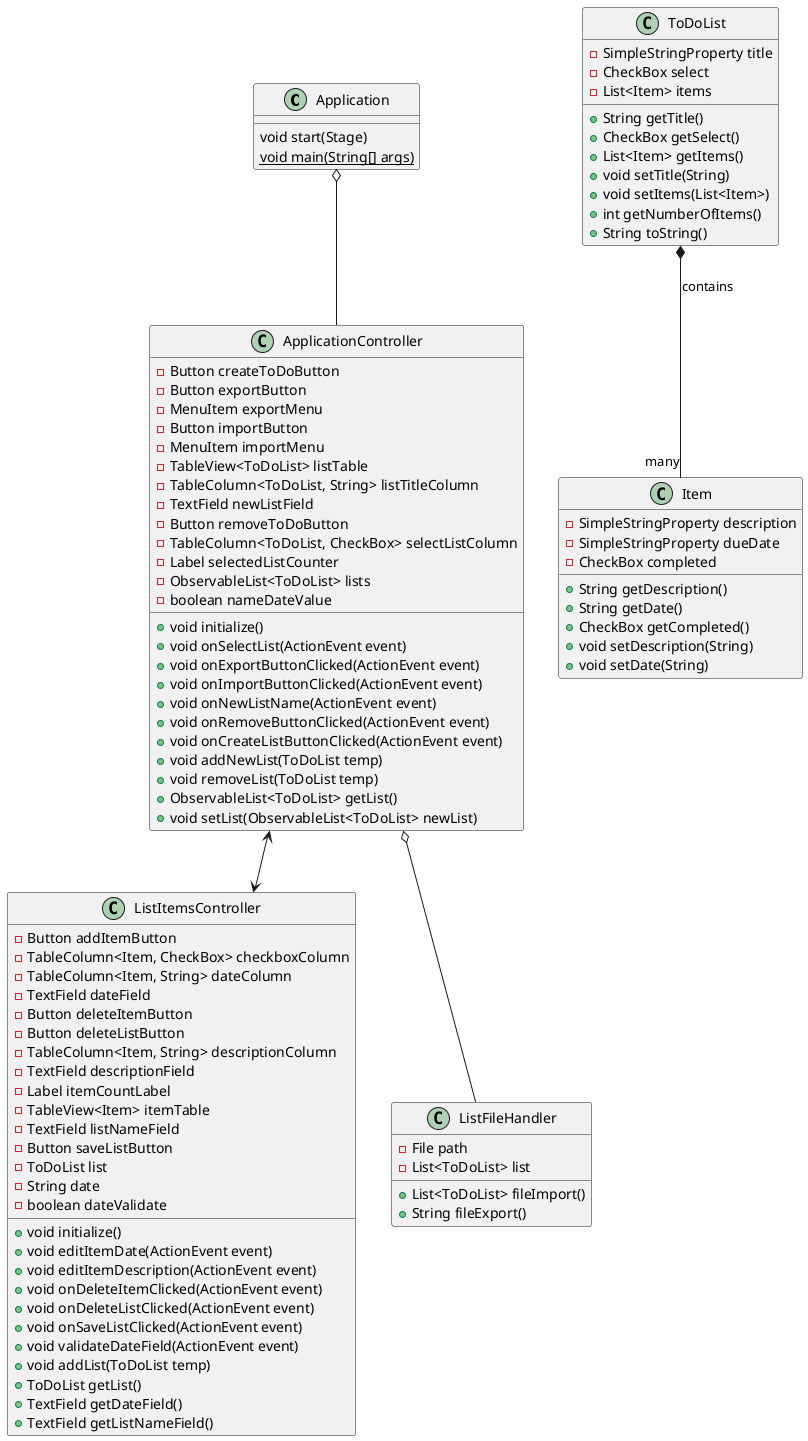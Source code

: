 @startuml

class Application {
    void start(Stage)
    {static} void main(String[] args)
}

Application o-- ApplicationController

class ApplicationController {
    -Button createToDoButton
    -Button exportButton
    -MenuItem exportMenu
    -Button importButton
    -MenuItem importMenu
    -TableView<ToDoList> listTable
    -TableColumn<ToDoList, String> listTitleColumn
    -TextField newListField
    -Button removeToDoButton
    -TableColumn<ToDoList, CheckBox> selectListColumn
    -Label selectedListCounter
    -ObservableList<ToDoList> lists
    -boolean nameDateValue

    +void initialize()
    +void onSelectList(ActionEvent event)
    +void onExportButtonClicked(ActionEvent event)
    +void onImportButtonClicked(ActionEvent event)
    +void onNewListName(ActionEvent event)
    +void onRemoveButtonClicked(ActionEvent event)
    +void onCreateListButtonClicked(ActionEvent event)
    +void addNewList(ToDoList temp)
    +void removeList(ToDoList temp)
    +ObservableList<ToDoList> getList()
    +void setList(ObservableList<ToDoList> newList)

}

class ListItemsController {
    -Button addItemButton
    -TableColumn<Item, CheckBox> checkboxColumn
    -TableColumn<Item, String> dateColumn
    -TextField dateField
    -Button deleteItemButton
    -Button deleteListButton
    -TableColumn<Item, String> descriptionColumn
    -TextField descriptionField
    -Label itemCountLabel
    -TableView<Item> itemTable
    -TextField listNameField
    -Button saveListButton
    -ToDoList list
    -String date
    -boolean dateValidate

    +void initialize()
    +void editItemDate(ActionEvent event)
    +void editItemDescription(ActionEvent event)
    +void onDeleteItemClicked(ActionEvent event)
    +void onDeleteListClicked(ActionEvent event)
    +void onSaveListClicked(ActionEvent event)
    +void validateDateField(ActionEvent event)
    +void addList(ToDoList temp)
    +ToDoList getList()
    +TextField getDateField()
    +TextField getListNameField()
}

ApplicationController <--> ListItemsController

class ListFileHandler {
    -File path
    -List<ToDoList> list

    +List<ToDoList> fileImport()
    +String fileExport()
}

ApplicationController o-- ListFileHandler

class ToDoList {
    -SimpleStringProperty title
    -CheckBox select
    -List<Item> items

    +String getTitle()
    +CheckBox getSelect()
    +List<Item> getItems()
    +void setTitle(String)
    +void setItems(List<Item>)
    +int getNumberOfItems()
    +String toString()
}

class Item {
    -SimpleStringProperty description
    -SimpleStringProperty dueDate
    -CheckBox completed

    +String getDescription()
    +String getDate()
    +CheckBox getCompleted()
    +void setDescription(String)
    +void setDate(String)
}

ToDoList *-- "many" Item : contains

@enduml